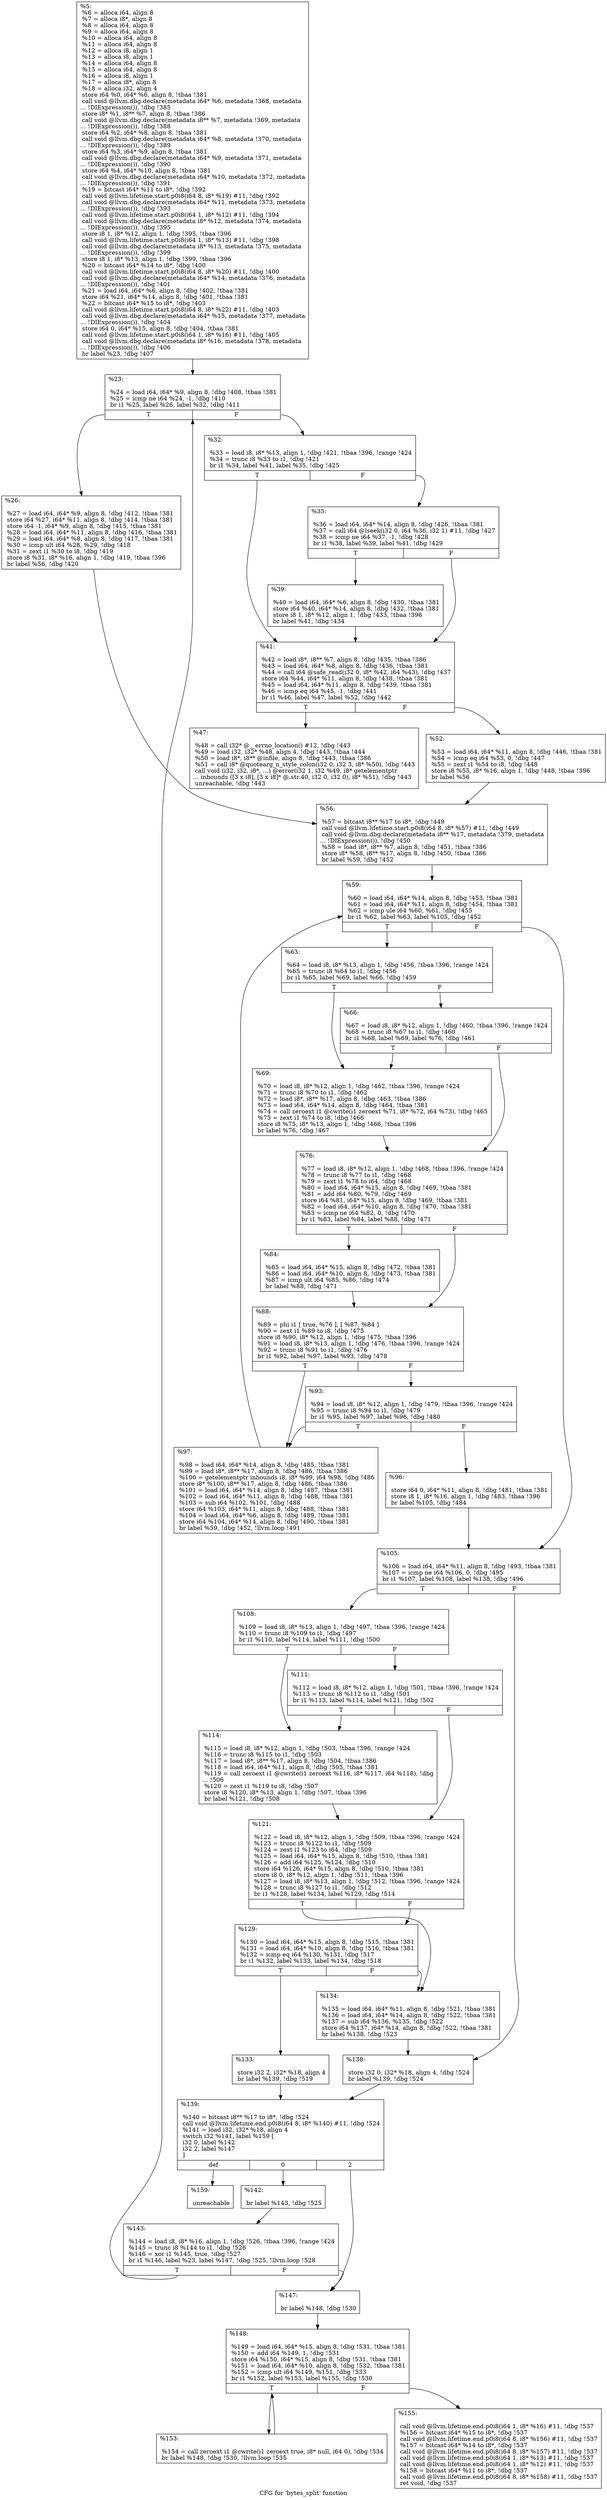 digraph "CFG for 'bytes_split' function" {
	label="CFG for 'bytes_split' function";

	Node0x26c8150 [shape=record,label="{%5:\l  %6 = alloca i64, align 8\l  %7 = alloca i8*, align 8\l  %8 = alloca i64, align 8\l  %9 = alloca i64, align 8\l  %10 = alloca i64, align 8\l  %11 = alloca i64, align 8\l  %12 = alloca i8, align 1\l  %13 = alloca i8, align 1\l  %14 = alloca i64, align 8\l  %15 = alloca i64, align 8\l  %16 = alloca i8, align 1\l  %17 = alloca i8*, align 8\l  %18 = alloca i32, align 4\l  store i64 %0, i64* %6, align 8, !tbaa !381\l  call void @llvm.dbg.declare(metadata i64* %6, metadata !368, metadata\l... !DIExpression()), !dbg !385\l  store i8* %1, i8** %7, align 8, !tbaa !386\l  call void @llvm.dbg.declare(metadata i8** %7, metadata !369, metadata\l... !DIExpression()), !dbg !388\l  store i64 %2, i64* %8, align 8, !tbaa !381\l  call void @llvm.dbg.declare(metadata i64* %8, metadata !370, metadata\l... !DIExpression()), !dbg !389\l  store i64 %3, i64* %9, align 8, !tbaa !381\l  call void @llvm.dbg.declare(metadata i64* %9, metadata !371, metadata\l... !DIExpression()), !dbg !390\l  store i64 %4, i64* %10, align 8, !tbaa !381\l  call void @llvm.dbg.declare(metadata i64* %10, metadata !372, metadata\l... !DIExpression()), !dbg !391\l  %19 = bitcast i64* %11 to i8*, !dbg !392\l  call void @llvm.lifetime.start.p0i8(i64 8, i8* %19) #11, !dbg !392\l  call void @llvm.dbg.declare(metadata i64* %11, metadata !373, metadata\l... !DIExpression()), !dbg !393\l  call void @llvm.lifetime.start.p0i8(i64 1, i8* %12) #11, !dbg !394\l  call void @llvm.dbg.declare(metadata i8* %12, metadata !374, metadata\l... !DIExpression()), !dbg !395\l  store i8 1, i8* %12, align 1, !dbg !395, !tbaa !396\l  call void @llvm.lifetime.start.p0i8(i64 1, i8* %13) #11, !dbg !398\l  call void @llvm.dbg.declare(metadata i8* %13, metadata !375, metadata\l... !DIExpression()), !dbg !399\l  store i8 1, i8* %13, align 1, !dbg !399, !tbaa !396\l  %20 = bitcast i64* %14 to i8*, !dbg !400\l  call void @llvm.lifetime.start.p0i8(i64 8, i8* %20) #11, !dbg !400\l  call void @llvm.dbg.declare(metadata i64* %14, metadata !376, metadata\l... !DIExpression()), !dbg !401\l  %21 = load i64, i64* %6, align 8, !dbg !402, !tbaa !381\l  store i64 %21, i64* %14, align 8, !dbg !401, !tbaa !381\l  %22 = bitcast i64* %15 to i8*, !dbg !403\l  call void @llvm.lifetime.start.p0i8(i64 8, i8* %22) #11, !dbg !403\l  call void @llvm.dbg.declare(metadata i64* %15, metadata !377, metadata\l... !DIExpression()), !dbg !404\l  store i64 0, i64* %15, align 8, !dbg !404, !tbaa !381\l  call void @llvm.lifetime.start.p0i8(i64 1, i8* %16) #11, !dbg !405\l  call void @llvm.dbg.declare(metadata i8* %16, metadata !378, metadata\l... !DIExpression()), !dbg !406\l  br label %23, !dbg !407\l}"];
	Node0x26c8150 -> Node0x26cc3f0;
	Node0x26cc3f0 [shape=record,label="{%23:\l\l  %24 = load i64, i64* %9, align 8, !dbg !408, !tbaa !381\l  %25 = icmp ne i64 %24, -1, !dbg !410\l  br i1 %25, label %26, label %32, !dbg !411\l|{<s0>T|<s1>F}}"];
	Node0x26cc3f0:s0 -> Node0x26cc440;
	Node0x26cc3f0:s1 -> Node0x26cc490;
	Node0x26cc440 [shape=record,label="{%26:\l\l  %27 = load i64, i64* %9, align 8, !dbg !412, !tbaa !381\l  store i64 %27, i64* %11, align 8, !dbg !414, !tbaa !381\l  store i64 -1, i64* %9, align 8, !dbg !415, !tbaa !381\l  %28 = load i64, i64* %11, align 8, !dbg !416, !tbaa !381\l  %29 = load i64, i64* %8, align 8, !dbg !417, !tbaa !381\l  %30 = icmp ult i64 %28, %29, !dbg !418\l  %31 = zext i1 %30 to i8, !dbg !419\l  store i8 %31, i8* %16, align 1, !dbg !419, !tbaa !396\l  br label %56, !dbg !420\l}"];
	Node0x26cc440 -> Node0x26cc670;
	Node0x26cc490 [shape=record,label="{%32:\l\l  %33 = load i8, i8* %13, align 1, !dbg !421, !tbaa !396, !range !424\l  %34 = trunc i8 %33 to i1, !dbg !421\l  br i1 %34, label %41, label %35, !dbg !425\l|{<s0>T|<s1>F}}"];
	Node0x26cc490:s0 -> Node0x26cc580;
	Node0x26cc490:s1 -> Node0x26cc4e0;
	Node0x26cc4e0 [shape=record,label="{%35:\l\l  %36 = load i64, i64* %14, align 8, !dbg !426, !tbaa !381\l  %37 = call i64 @lseek(i32 0, i64 %36, i32 1) #11, !dbg !427\l  %38 = icmp ne i64 %37, -1, !dbg !428\l  br i1 %38, label %39, label %41, !dbg !429\l|{<s0>T|<s1>F}}"];
	Node0x26cc4e0:s0 -> Node0x26cc530;
	Node0x26cc4e0:s1 -> Node0x26cc580;
	Node0x26cc530 [shape=record,label="{%39:\l\l  %40 = load i64, i64* %6, align 8, !dbg !430, !tbaa !381\l  store i64 %40, i64* %14, align 8, !dbg !432, !tbaa !381\l  store i8 1, i8* %12, align 1, !dbg !433, !tbaa !396\l  br label %41, !dbg !434\l}"];
	Node0x26cc530 -> Node0x26cc580;
	Node0x26cc580 [shape=record,label="{%41:\l\l  %42 = load i8*, i8** %7, align 8, !dbg !435, !tbaa !386\l  %43 = load i64, i64* %8, align 8, !dbg !436, !tbaa !381\l  %44 = call i64 @safe_read(i32 0, i8* %42, i64 %43), !dbg !437\l  store i64 %44, i64* %11, align 8, !dbg !438, !tbaa !381\l  %45 = load i64, i64* %11, align 8, !dbg !439, !tbaa !381\l  %46 = icmp eq i64 %45, -1, !dbg !441\l  br i1 %46, label %47, label %52, !dbg !442\l|{<s0>T|<s1>F}}"];
	Node0x26cc580:s0 -> Node0x26cc5d0;
	Node0x26cc580:s1 -> Node0x26cc620;
	Node0x26cc5d0 [shape=record,label="{%47:\l\l  %48 = call i32* @__errno_location() #12, !dbg !443\l  %49 = load i32, i32* %48, align 4, !dbg !443, !tbaa !444\l  %50 = load i8*, i8** @infile, align 8, !dbg !443, !tbaa !386\l  %51 = call i8* @quotearg_n_style_colon(i32 0, i32 3, i8* %50), !dbg !443\l  call void (i32, i32, i8*, ...) @error(i32 1, i32 %49, i8* getelementptr\l... inbounds ([3 x i8], [3 x i8]* @.str.40, i32 0, i32 0), i8* %51), !dbg !443\l  unreachable, !dbg !443\l}"];
	Node0x26cc620 [shape=record,label="{%52:\l\l  %53 = load i64, i64* %11, align 8, !dbg !446, !tbaa !381\l  %54 = icmp eq i64 %53, 0, !dbg !447\l  %55 = zext i1 %54 to i8, !dbg !448\l  store i8 %55, i8* %16, align 1, !dbg !448, !tbaa !396\l  br label %56\l}"];
	Node0x26cc620 -> Node0x26cc670;
	Node0x26cc670 [shape=record,label="{%56:\l\l  %57 = bitcast i8** %17 to i8*, !dbg !449\l  call void @llvm.lifetime.start.p0i8(i64 8, i8* %57) #11, !dbg !449\l  call void @llvm.dbg.declare(metadata i8** %17, metadata !379, metadata\l... !DIExpression()), !dbg !450\l  %58 = load i8*, i8** %7, align 8, !dbg !451, !tbaa !386\l  store i8* %58, i8** %17, align 8, !dbg !450, !tbaa !386\l  br label %59, !dbg !452\l}"];
	Node0x26cc670 -> Node0x26cc6c0;
	Node0x26cc6c0 [shape=record,label="{%59:\l\l  %60 = load i64, i64* %14, align 8, !dbg !453, !tbaa !381\l  %61 = load i64, i64* %11, align 8, !dbg !454, !tbaa !381\l  %62 = icmp ule i64 %60, %61, !dbg !455\l  br i1 %62, label %63, label %105, !dbg !452\l|{<s0>T|<s1>F}}"];
	Node0x26cc6c0:s0 -> Node0x26cc710;
	Node0x26cc6c0:s1 -> Node0x26cc9e0;
	Node0x26cc710 [shape=record,label="{%63:\l\l  %64 = load i8, i8* %13, align 1, !dbg !456, !tbaa !396, !range !424\l  %65 = trunc i8 %64 to i1, !dbg !456\l  br i1 %65, label %69, label %66, !dbg !459\l|{<s0>T|<s1>F}}"];
	Node0x26cc710:s0 -> Node0x26cc7b0;
	Node0x26cc710:s1 -> Node0x26cc760;
	Node0x26cc760 [shape=record,label="{%66:\l\l  %67 = load i8, i8* %12, align 1, !dbg !460, !tbaa !396, !range !424\l  %68 = trunc i8 %67 to i1, !dbg !460\l  br i1 %68, label %69, label %76, !dbg !461\l|{<s0>T|<s1>F}}"];
	Node0x26cc760:s0 -> Node0x26cc7b0;
	Node0x26cc760:s1 -> Node0x26cc800;
	Node0x26cc7b0 [shape=record,label="{%69:\l\l  %70 = load i8, i8* %12, align 1, !dbg !462, !tbaa !396, !range !424\l  %71 = trunc i8 %70 to i1, !dbg !462\l  %72 = load i8*, i8** %17, align 8, !dbg !463, !tbaa !386\l  %73 = load i64, i64* %14, align 8, !dbg !464, !tbaa !381\l  %74 = call zeroext i1 @cwrite(i1 zeroext %71, i8* %72, i64 %73), !dbg !465\l  %75 = zext i1 %74 to i8, !dbg !466\l  store i8 %75, i8* %13, align 1, !dbg !466, !tbaa !396\l  br label %76, !dbg !467\l}"];
	Node0x26cc7b0 -> Node0x26cc800;
	Node0x26cc800 [shape=record,label="{%76:\l\l  %77 = load i8, i8* %12, align 1, !dbg !468, !tbaa !396, !range !424\l  %78 = trunc i8 %77 to i1, !dbg !468\l  %79 = zext i1 %78 to i64, !dbg !468\l  %80 = load i64, i64* %15, align 8, !dbg !469, !tbaa !381\l  %81 = add i64 %80, %79, !dbg !469\l  store i64 %81, i64* %15, align 8, !dbg !469, !tbaa !381\l  %82 = load i64, i64* %10, align 8, !dbg !470, !tbaa !381\l  %83 = icmp ne i64 %82, 0, !dbg !470\l  br i1 %83, label %84, label %88, !dbg !471\l|{<s0>T|<s1>F}}"];
	Node0x26cc800:s0 -> Node0x26cc850;
	Node0x26cc800:s1 -> Node0x26cc8a0;
	Node0x26cc850 [shape=record,label="{%84:\l\l  %85 = load i64, i64* %15, align 8, !dbg !472, !tbaa !381\l  %86 = load i64, i64* %10, align 8, !dbg !473, !tbaa !381\l  %87 = icmp ult i64 %85, %86, !dbg !474\l  br label %88, !dbg !471\l}"];
	Node0x26cc850 -> Node0x26cc8a0;
	Node0x26cc8a0 [shape=record,label="{%88:\l\l  %89 = phi i1 [ true, %76 ], [ %87, %84 ]\l  %90 = zext i1 %89 to i8, !dbg !475\l  store i8 %90, i8* %12, align 1, !dbg !475, !tbaa !396\l  %91 = load i8, i8* %13, align 1, !dbg !476, !tbaa !396, !range !424\l  %92 = trunc i8 %91 to i1, !dbg !476\l  br i1 %92, label %97, label %93, !dbg !478\l|{<s0>T|<s1>F}}"];
	Node0x26cc8a0:s0 -> Node0x26cc990;
	Node0x26cc8a0:s1 -> Node0x26cc8f0;
	Node0x26cc8f0 [shape=record,label="{%93:\l\l  %94 = load i8, i8* %12, align 1, !dbg !479, !tbaa !396, !range !424\l  %95 = trunc i8 %94 to i1, !dbg !479\l  br i1 %95, label %97, label %96, !dbg !480\l|{<s0>T|<s1>F}}"];
	Node0x26cc8f0:s0 -> Node0x26cc990;
	Node0x26cc8f0:s1 -> Node0x26cc940;
	Node0x26cc940 [shape=record,label="{%96:\l\l  store i64 0, i64* %11, align 8, !dbg !481, !tbaa !381\l  store i8 1, i8* %16, align 1, !dbg !483, !tbaa !396\l  br label %105, !dbg !484\l}"];
	Node0x26cc940 -> Node0x26cc9e0;
	Node0x26cc990 [shape=record,label="{%97:\l\l  %98 = load i64, i64* %14, align 8, !dbg !485, !tbaa !381\l  %99 = load i8*, i8** %17, align 8, !dbg !486, !tbaa !386\l  %100 = getelementptr inbounds i8, i8* %99, i64 %98, !dbg !486\l  store i8* %100, i8** %17, align 8, !dbg !486, !tbaa !386\l  %101 = load i64, i64* %14, align 8, !dbg !487, !tbaa !381\l  %102 = load i64, i64* %11, align 8, !dbg !488, !tbaa !381\l  %103 = sub i64 %102, %101, !dbg !488\l  store i64 %103, i64* %11, align 8, !dbg !488, !tbaa !381\l  %104 = load i64, i64* %6, align 8, !dbg !489, !tbaa !381\l  store i64 %104, i64* %14, align 8, !dbg !490, !tbaa !381\l  br label %59, !dbg !452, !llvm.loop !491\l}"];
	Node0x26cc990 -> Node0x26cc6c0;
	Node0x26cc9e0 [shape=record,label="{%105:\l\l  %106 = load i64, i64* %11, align 8, !dbg !493, !tbaa !381\l  %107 = icmp ne i64 %106, 0, !dbg !495\l  br i1 %107, label %108, label %138, !dbg !496\l|{<s0>T|<s1>F}}"];
	Node0x26cc9e0:s0 -> Node0x26cca30;
	Node0x26cc9e0:s1 -> Node0x26ccc60;
	Node0x26cca30 [shape=record,label="{%108:\l\l  %109 = load i8, i8* %13, align 1, !dbg !497, !tbaa !396, !range !424\l  %110 = trunc i8 %109 to i1, !dbg !497\l  br i1 %110, label %114, label %111, !dbg !500\l|{<s0>T|<s1>F}}"];
	Node0x26cca30:s0 -> Node0x26ccad0;
	Node0x26cca30:s1 -> Node0x26cca80;
	Node0x26cca80 [shape=record,label="{%111:\l\l  %112 = load i8, i8* %12, align 1, !dbg !501, !tbaa !396, !range !424\l  %113 = trunc i8 %112 to i1, !dbg !501\l  br i1 %113, label %114, label %121, !dbg !502\l|{<s0>T|<s1>F}}"];
	Node0x26cca80:s0 -> Node0x26ccad0;
	Node0x26cca80:s1 -> Node0x26ccb20;
	Node0x26ccad0 [shape=record,label="{%114:\l\l  %115 = load i8, i8* %12, align 1, !dbg !503, !tbaa !396, !range !424\l  %116 = trunc i8 %115 to i1, !dbg !503\l  %117 = load i8*, i8** %17, align 8, !dbg !504, !tbaa !386\l  %118 = load i64, i64* %11, align 8, !dbg !505, !tbaa !381\l  %119 = call zeroext i1 @cwrite(i1 zeroext %116, i8* %117, i64 %118), !dbg\l... !506\l  %120 = zext i1 %119 to i8, !dbg !507\l  store i8 %120, i8* %13, align 1, !dbg !507, !tbaa !396\l  br label %121, !dbg !508\l}"];
	Node0x26ccad0 -> Node0x26ccb20;
	Node0x26ccb20 [shape=record,label="{%121:\l\l  %122 = load i8, i8* %12, align 1, !dbg !509, !tbaa !396, !range !424\l  %123 = trunc i8 %122 to i1, !dbg !509\l  %124 = zext i1 %123 to i64, !dbg !509\l  %125 = load i64, i64* %15, align 8, !dbg !510, !tbaa !381\l  %126 = add i64 %125, %124, !dbg !510\l  store i64 %126, i64* %15, align 8, !dbg !510, !tbaa !381\l  store i8 0, i8* %12, align 1, !dbg !511, !tbaa !396\l  %127 = load i8, i8* %13, align 1, !dbg !512, !tbaa !396, !range !424\l  %128 = trunc i8 %127 to i1, !dbg !512\l  br i1 %128, label %134, label %129, !dbg !514\l|{<s0>T|<s1>F}}"];
	Node0x26ccb20:s0 -> Node0x26ccc10;
	Node0x26ccb20:s1 -> Node0x26ccb70;
	Node0x26ccb70 [shape=record,label="{%129:\l\l  %130 = load i64, i64* %15, align 8, !dbg !515, !tbaa !381\l  %131 = load i64, i64* %10, align 8, !dbg !516, !tbaa !381\l  %132 = icmp eq i64 %130, %131, !dbg !517\l  br i1 %132, label %133, label %134, !dbg !518\l|{<s0>T|<s1>F}}"];
	Node0x26ccb70:s0 -> Node0x26ccbc0;
	Node0x26ccb70:s1 -> Node0x26ccc10;
	Node0x26ccbc0 [shape=record,label="{%133:\l\l  store i32 2, i32* %18, align 4\l  br label %139, !dbg !519\l}"];
	Node0x26ccbc0 -> Node0x26cccb0;
	Node0x26ccc10 [shape=record,label="{%134:\l\l  %135 = load i64, i64* %11, align 8, !dbg !521, !tbaa !381\l  %136 = load i64, i64* %14, align 8, !dbg !522, !tbaa !381\l  %137 = sub i64 %136, %135, !dbg !522\l  store i64 %137, i64* %14, align 8, !dbg !522, !tbaa !381\l  br label %138, !dbg !523\l}"];
	Node0x26ccc10 -> Node0x26ccc60;
	Node0x26ccc60 [shape=record,label="{%138:\l\l  store i32 0, i32* %18, align 4, !dbg !524\l  br label %139, !dbg !524\l}"];
	Node0x26ccc60 -> Node0x26cccb0;
	Node0x26cccb0 [shape=record,label="{%139:\l\l  %140 = bitcast i8** %17 to i8*, !dbg !524\l  call void @llvm.lifetime.end.p0i8(i64 8, i8* %140) #11, !dbg !524\l  %141 = load i32, i32* %18, align 4\l  switch i32 %141, label %159 [\l    i32 0, label %142\l    i32 2, label %147\l  ]\l|{<s0>def|<s1>0|<s2>2}}"];
	Node0x26cccb0:s0 -> Node0x26ccee0;
	Node0x26cccb0:s1 -> Node0x26ccd00;
	Node0x26cccb0:s2 -> Node0x26ccda0;
	Node0x26ccd00 [shape=record,label="{%142:\l\l  br label %143, !dbg !525\l}"];
	Node0x26ccd00 -> Node0x26ccd50;
	Node0x26ccd50 [shape=record,label="{%143:\l\l  %144 = load i8, i8* %16, align 1, !dbg !526, !tbaa !396, !range !424\l  %145 = trunc i8 %144 to i1, !dbg !526\l  %146 = xor i1 %145, true, !dbg !527\l  br i1 %146, label %23, label %147, !dbg !525, !llvm.loop !528\l|{<s0>T|<s1>F}}"];
	Node0x26ccd50:s0 -> Node0x26cc3f0;
	Node0x26ccd50:s1 -> Node0x26ccda0;
	Node0x26ccda0 [shape=record,label="{%147:\l\l  br label %148, !dbg !530\l}"];
	Node0x26ccda0 -> Node0x26ccdf0;
	Node0x26ccdf0 [shape=record,label="{%148:\l\l  %149 = load i64, i64* %15, align 8, !dbg !531, !tbaa !381\l  %150 = add i64 %149, 1, !dbg !531\l  store i64 %150, i64* %15, align 8, !dbg !531, !tbaa !381\l  %151 = load i64, i64* %10, align 8, !dbg !532, !tbaa !381\l  %152 = icmp ult i64 %149, %151, !dbg !533\l  br i1 %152, label %153, label %155, !dbg !530\l|{<s0>T|<s1>F}}"];
	Node0x26ccdf0:s0 -> Node0x26cce40;
	Node0x26ccdf0:s1 -> Node0x26cce90;
	Node0x26cce40 [shape=record,label="{%153:\l\l  %154 = call zeroext i1 @cwrite(i1 zeroext true, i8* null, i64 0), !dbg !534\l  br label %148, !dbg !530, !llvm.loop !535\l}"];
	Node0x26cce40 -> Node0x26ccdf0;
	Node0x26cce90 [shape=record,label="{%155:\l\l  call void @llvm.lifetime.end.p0i8(i64 1, i8* %16) #11, !dbg !537\l  %156 = bitcast i64* %15 to i8*, !dbg !537\l  call void @llvm.lifetime.end.p0i8(i64 8, i8* %156) #11, !dbg !537\l  %157 = bitcast i64* %14 to i8*, !dbg !537\l  call void @llvm.lifetime.end.p0i8(i64 8, i8* %157) #11, !dbg !537\l  call void @llvm.lifetime.end.p0i8(i64 1, i8* %13) #11, !dbg !537\l  call void @llvm.lifetime.end.p0i8(i64 1, i8* %12) #11, !dbg !537\l  %158 = bitcast i64* %11 to i8*, !dbg !537\l  call void @llvm.lifetime.end.p0i8(i64 8, i8* %158) #11, !dbg !537\l  ret void, !dbg !537\l}"];
	Node0x26ccee0 [shape=record,label="{%159:\l\l  unreachable\l}"];
}
